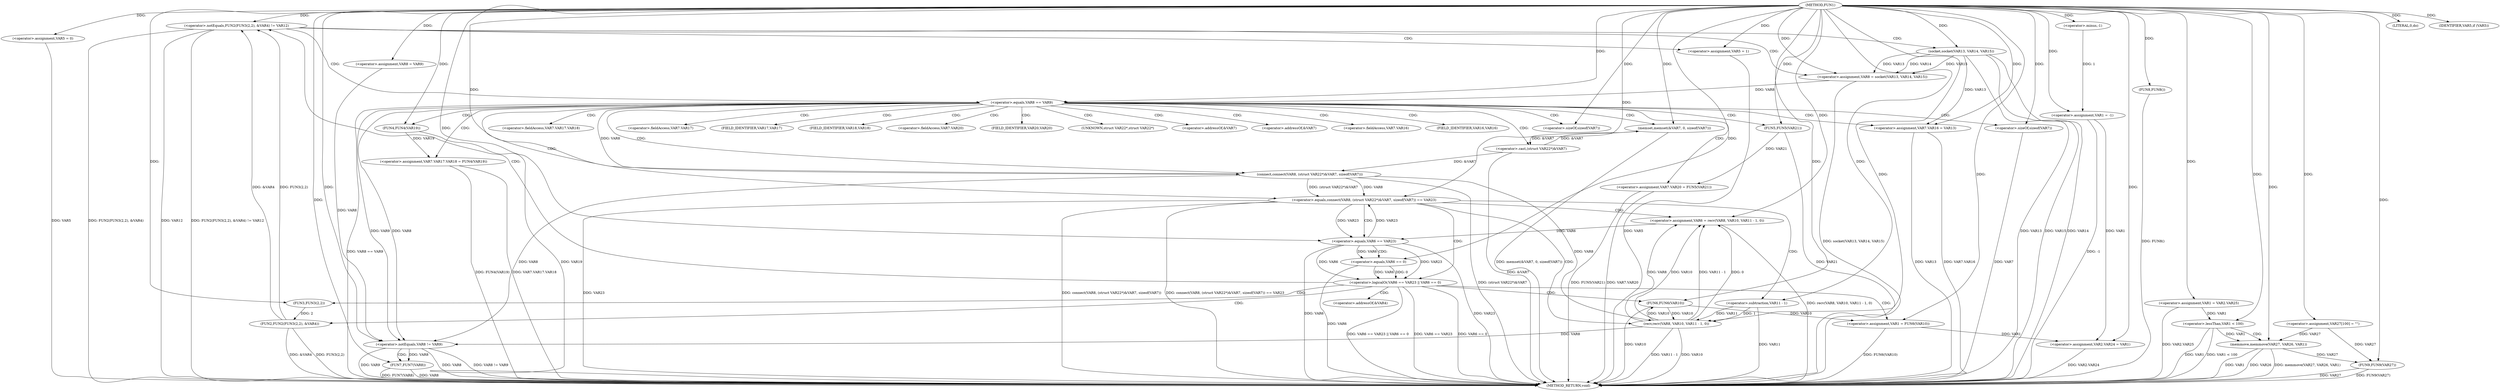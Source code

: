 digraph FUN1 {  
"1000100" [label = "(METHOD,FUN1)" ]
"1000251" [label = "(METHOD_RETURN,void)" ]
"1000104" [label = "(<operator>.assignment,VAR1 = -1)" ]
"1000106" [label = "(<operator>.minus,-1)" ]
"1000111" [label = "(<operator>.assignment,VAR5 = 0)" ]
"1000117" [label = "(<operator>.assignment,VAR8 = VAR9)" ]
"1000124" [label = "(<operator>.notEquals,FUN2(FUN3(2,2), &VAR4) != VAR12)" ]
"1000125" [label = "(FUN2,FUN2(FUN3(2,2), &VAR4))" ]
"1000126" [label = "(FUN3,FUN3(2,2))" ]
"1000134" [label = "(<operator>.assignment,VAR5 = 1)" ]
"1000137" [label = "(<operator>.assignment,VAR8 = socket(VAR13, VAR14, VAR15))" ]
"1000139" [label = "(socket,socket(VAR13, VAR14, VAR15))" ]
"1000144" [label = "(<operator>.equals,VAR8 == VAR9)" ]
"1000149" [label = "(memset,memset(&VAR7, 0, sizeof(VAR7)))" ]
"1000153" [label = "(<operator>.sizeOf,sizeof(VAR7))" ]
"1000155" [label = "(<operator>.assignment,VAR7.VAR16 = VAR13)" ]
"1000160" [label = "(<operator>.assignment,VAR7.VAR17.VAR18 = FUN4(VAR19))" ]
"1000166" [label = "(FUN4,FUN4(VAR19))" ]
"1000168" [label = "(<operator>.assignment,VAR7.VAR20 = FUN5(VAR21))" ]
"1000172" [label = "(FUN5,FUN5(VAR21))" ]
"1000175" [label = "(<operator>.equals,connect(VAR8, (struct VAR22*)&VAR7, sizeof(VAR7)) == VAR23)" ]
"1000176" [label = "(connect,connect(VAR8, (struct VAR22*)&VAR7, sizeof(VAR7)))" ]
"1000178" [label = "(<operator>.cast,(struct VAR22*)&VAR7)" ]
"1000182" [label = "(<operator>.sizeOf,sizeof(VAR7))" ]
"1000187" [label = "(<operator>.assignment,VAR6 = recv(VAR8, VAR10, VAR11 - 1, 0))" ]
"1000189" [label = "(recv,recv(VAR8, VAR10, VAR11 - 1, 0))" ]
"1000192" [label = "(<operator>.subtraction,VAR11 - 1)" ]
"1000197" [label = "(<operator>.logicalOr,VAR6 == VAR23 || VAR6 == 0)" ]
"1000198" [label = "(<operator>.equals,VAR6 == VAR23)" ]
"1000201" [label = "(<operator>.equals,VAR6 == 0)" ]
"1000206" [label = "(<operator>.assignment,VAR1 = FUN6(VAR10))" ]
"1000208" [label = "(FUN6,FUN6(VAR10))" ]
"1000210" [label = "(LITERAL,0,do)" ]
"1000212" [label = "(<operator>.notEquals,VAR8 != VAR9)" ]
"1000216" [label = "(FUN7,FUN7(VAR8))" ]
"1000219" [label = "(IDENTIFIER,VAR5,if (VAR5))" ]
"1000221" [label = "(FUN8,FUN8())" ]
"1000222" [label = "(<operator>.assignment,VAR2.VAR24 = VAR1)" ]
"1000229" [label = "(<operator>.assignment,VAR1 = VAR2.VAR25)" ]
"1000237" [label = "(<operator>.assignment,VAR27[100] = \"\")" ]
"1000241" [label = "(<operator>.lessThan,VAR1 < 100)" ]
"1000245" [label = "(memmove,memmove(VAR27, VAR26, VAR1))" ]
"1000249" [label = "(FUN9,FUN9(VAR27))" ]
"1000129" [label = "(<operator>.addressOf,&VAR4)" ]
"1000150" [label = "(<operator>.addressOf,&VAR7)" ]
"1000156" [label = "(<operator>.fieldAccess,VAR7.VAR16)" ]
"1000158" [label = "(FIELD_IDENTIFIER,VAR16,VAR16)" ]
"1000161" [label = "(<operator>.fieldAccess,VAR7.VAR17.VAR18)" ]
"1000162" [label = "(<operator>.fieldAccess,VAR7.VAR17)" ]
"1000164" [label = "(FIELD_IDENTIFIER,VAR17,VAR17)" ]
"1000165" [label = "(FIELD_IDENTIFIER,VAR18,VAR18)" ]
"1000169" [label = "(<operator>.fieldAccess,VAR7.VAR20)" ]
"1000171" [label = "(FIELD_IDENTIFIER,VAR20,VAR20)" ]
"1000179" [label = "(UNKNOWN,struct VAR22*,struct VAR22*)" ]
"1000180" [label = "(<operator>.addressOf,&VAR7)" ]
  "1000168" -> "1000251"  [ label = "DDG: VAR7.VAR20"] 
  "1000229" -> "1000251"  [ label = "DDG: VAR2.VAR25"] 
  "1000111" -> "1000251"  [ label = "DDG: VAR5"] 
  "1000212" -> "1000251"  [ label = "DDG: VAR8 != VAR9"] 
  "1000241" -> "1000251"  [ label = "DDG: VAR1"] 
  "1000245" -> "1000251"  [ label = "DDG: memmove(VAR27, VAR26, VAR1)"] 
  "1000241" -> "1000251"  [ label = "DDG: VAR1 < 100"] 
  "1000176" -> "1000251"  [ label = "DDG: (struct VAR22*)&VAR7"] 
  "1000245" -> "1000251"  [ label = "DDG: VAR1"] 
  "1000155" -> "1000251"  [ label = "DDG: VAR13"] 
  "1000125" -> "1000251"  [ label = "DDG: FUN3(2,2)"] 
  "1000168" -> "1000251"  [ label = "DDG: FUN5(VAR21)"] 
  "1000139" -> "1000251"  [ label = "DDG: VAR15"] 
  "1000221" -> "1000251"  [ label = "DDG: FUN8()"] 
  "1000124" -> "1000251"  [ label = "DDG: FUN2(FUN3(2,2), &VAR4)"] 
  "1000197" -> "1000251"  [ label = "DDG: VAR6 == 0"] 
  "1000222" -> "1000251"  [ label = "DDG: VAR2.VAR24"] 
  "1000208" -> "1000251"  [ label = "DDG: VAR10"] 
  "1000198" -> "1000251"  [ label = "DDG: VAR23"] 
  "1000216" -> "1000251"  [ label = "DDG: FUN7(VAR8)"] 
  "1000216" -> "1000251"  [ label = "DDG: VAR8"] 
  "1000212" -> "1000251"  [ label = "DDG: VAR9"] 
  "1000187" -> "1000251"  [ label = "DDG: recv(VAR8, VAR10, VAR11 - 1, 0)"] 
  "1000139" -> "1000251"  [ label = "DDG: VAR14"] 
  "1000137" -> "1000251"  [ label = "DDG: socket(VAR13, VAR14, VAR15)"] 
  "1000160" -> "1000251"  [ label = "DDG: FUN4(VAR19)"] 
  "1000139" -> "1000251"  [ label = "DDG: VAR13"] 
  "1000175" -> "1000251"  [ label = "DDG: VAR23"] 
  "1000125" -> "1000251"  [ label = "DDG: &VAR4"] 
  "1000144" -> "1000251"  [ label = "DDG: VAR8 == VAR9"] 
  "1000166" -> "1000251"  [ label = "DDG: VAR19"] 
  "1000189" -> "1000251"  [ label = "DDG: VAR10"] 
  "1000178" -> "1000251"  [ label = "DDG: &VAR7"] 
  "1000206" -> "1000251"  [ label = "DDG: FUN6(VAR10)"] 
  "1000149" -> "1000251"  [ label = "DDG: memset(&VAR7, 0, sizeof(VAR7))"] 
  "1000175" -> "1000251"  [ label = "DDG: connect(VAR8, (struct VAR22*)&VAR7, sizeof(VAR7))"] 
  "1000197" -> "1000251"  [ label = "DDG: VAR6 == VAR23 || VAR6 == 0"] 
  "1000198" -> "1000251"  [ label = "DDG: VAR6"] 
  "1000212" -> "1000251"  [ label = "DDG: VAR8"] 
  "1000134" -> "1000251"  [ label = "DDG: VAR5"] 
  "1000192" -> "1000251"  [ label = "DDG: VAR11"] 
  "1000172" -> "1000251"  [ label = "DDG: VAR21"] 
  "1000155" -> "1000251"  [ label = "DDG: VAR7.VAR16"] 
  "1000249" -> "1000251"  [ label = "DDG: VAR27"] 
  "1000182" -> "1000251"  [ label = "DDG: VAR7"] 
  "1000189" -> "1000251"  [ label = "DDG: VAR11 - 1"] 
  "1000160" -> "1000251"  [ label = "DDG: VAR7.VAR17.VAR18"] 
  "1000104" -> "1000251"  [ label = "DDG: -1"] 
  "1000175" -> "1000251"  [ label = "DDG: connect(VAR8, (struct VAR22*)&VAR7, sizeof(VAR7)) == VAR23"] 
  "1000245" -> "1000251"  [ label = "DDG: VAR26"] 
  "1000249" -> "1000251"  [ label = "DDG: FUN9(VAR27)"] 
  "1000124" -> "1000251"  [ label = "DDG: FUN2(FUN3(2,2), &VAR4) != VAR12"] 
  "1000197" -> "1000251"  [ label = "DDG: VAR6 == VAR23"] 
  "1000124" -> "1000251"  [ label = "DDG: VAR12"] 
  "1000201" -> "1000251"  [ label = "DDG: VAR6"] 
  "1000106" -> "1000104"  [ label = "DDG: 1"] 
  "1000100" -> "1000104"  [ label = "DDG: "] 
  "1000100" -> "1000106"  [ label = "DDG: "] 
  "1000100" -> "1000111"  [ label = "DDG: "] 
  "1000100" -> "1000117"  [ label = "DDG: "] 
  "1000125" -> "1000124"  [ label = "DDG: FUN3(2,2)"] 
  "1000125" -> "1000124"  [ label = "DDG: &VAR4"] 
  "1000126" -> "1000125"  [ label = "DDG: 2"] 
  "1000100" -> "1000126"  [ label = "DDG: "] 
  "1000100" -> "1000124"  [ label = "DDG: "] 
  "1000100" -> "1000134"  [ label = "DDG: "] 
  "1000139" -> "1000137"  [ label = "DDG: VAR13"] 
  "1000139" -> "1000137"  [ label = "DDG: VAR14"] 
  "1000139" -> "1000137"  [ label = "DDG: VAR15"] 
  "1000100" -> "1000137"  [ label = "DDG: "] 
  "1000100" -> "1000139"  [ label = "DDG: "] 
  "1000137" -> "1000144"  [ label = "DDG: VAR8"] 
  "1000100" -> "1000144"  [ label = "DDG: "] 
  "1000178" -> "1000149"  [ label = "DDG: &VAR7"] 
  "1000100" -> "1000149"  [ label = "DDG: "] 
  "1000100" -> "1000153"  [ label = "DDG: "] 
  "1000139" -> "1000155"  [ label = "DDG: VAR13"] 
  "1000100" -> "1000155"  [ label = "DDG: "] 
  "1000166" -> "1000160"  [ label = "DDG: VAR19"] 
  "1000100" -> "1000166"  [ label = "DDG: "] 
  "1000172" -> "1000168"  [ label = "DDG: VAR21"] 
  "1000100" -> "1000172"  [ label = "DDG: "] 
  "1000176" -> "1000175"  [ label = "DDG: VAR8"] 
  "1000176" -> "1000175"  [ label = "DDG: (struct VAR22*)&VAR7"] 
  "1000144" -> "1000176"  [ label = "DDG: VAR8"] 
  "1000100" -> "1000176"  [ label = "DDG: "] 
  "1000178" -> "1000176"  [ label = "DDG: &VAR7"] 
  "1000149" -> "1000178"  [ label = "DDG: &VAR7"] 
  "1000100" -> "1000182"  [ label = "DDG: "] 
  "1000198" -> "1000175"  [ label = "DDG: VAR23"] 
  "1000100" -> "1000175"  [ label = "DDG: "] 
  "1000189" -> "1000187"  [ label = "DDG: VAR8"] 
  "1000189" -> "1000187"  [ label = "DDG: VAR10"] 
  "1000189" -> "1000187"  [ label = "DDG: VAR11 - 1"] 
  "1000189" -> "1000187"  [ label = "DDG: 0"] 
  "1000100" -> "1000187"  [ label = "DDG: "] 
  "1000176" -> "1000189"  [ label = "DDG: VAR8"] 
  "1000100" -> "1000189"  [ label = "DDG: "] 
  "1000208" -> "1000189"  [ label = "DDG: VAR10"] 
  "1000192" -> "1000189"  [ label = "DDG: VAR11"] 
  "1000192" -> "1000189"  [ label = "DDG: 1"] 
  "1000100" -> "1000192"  [ label = "DDG: "] 
  "1000198" -> "1000197"  [ label = "DDG: VAR6"] 
  "1000198" -> "1000197"  [ label = "DDG: VAR23"] 
  "1000187" -> "1000198"  [ label = "DDG: VAR6"] 
  "1000100" -> "1000198"  [ label = "DDG: "] 
  "1000175" -> "1000198"  [ label = "DDG: VAR23"] 
  "1000201" -> "1000197"  [ label = "DDG: VAR6"] 
  "1000201" -> "1000197"  [ label = "DDG: 0"] 
  "1000198" -> "1000201"  [ label = "DDG: VAR6"] 
  "1000100" -> "1000201"  [ label = "DDG: "] 
  "1000208" -> "1000206"  [ label = "DDG: VAR10"] 
  "1000100" -> "1000206"  [ label = "DDG: "] 
  "1000189" -> "1000208"  [ label = "DDG: VAR10"] 
  "1000100" -> "1000208"  [ label = "DDG: "] 
  "1000100" -> "1000210"  [ label = "DDG: "] 
  "1000189" -> "1000212"  [ label = "DDG: VAR8"] 
  "1000117" -> "1000212"  [ label = "DDG: VAR8"] 
  "1000144" -> "1000212"  [ label = "DDG: VAR8"] 
  "1000176" -> "1000212"  [ label = "DDG: VAR8"] 
  "1000100" -> "1000212"  [ label = "DDG: "] 
  "1000144" -> "1000212"  [ label = "DDG: VAR9"] 
  "1000212" -> "1000216"  [ label = "DDG: VAR8"] 
  "1000100" -> "1000216"  [ label = "DDG: "] 
  "1000100" -> "1000219"  [ label = "DDG: "] 
  "1000100" -> "1000221"  [ label = "DDG: "] 
  "1000104" -> "1000222"  [ label = "DDG: VAR1"] 
  "1000206" -> "1000222"  [ label = "DDG: VAR1"] 
  "1000100" -> "1000222"  [ label = "DDG: "] 
  "1000100" -> "1000229"  [ label = "DDG: "] 
  "1000100" -> "1000237"  [ label = "DDG: "] 
  "1000229" -> "1000241"  [ label = "DDG: VAR1"] 
  "1000100" -> "1000241"  [ label = "DDG: "] 
  "1000237" -> "1000245"  [ label = "DDG: VAR27"] 
  "1000100" -> "1000245"  [ label = "DDG: "] 
  "1000241" -> "1000245"  [ label = "DDG: VAR1"] 
  "1000237" -> "1000249"  [ label = "DDG: VAR27"] 
  "1000245" -> "1000249"  [ label = "DDG: VAR27"] 
  "1000100" -> "1000249"  [ label = "DDG: "] 
  "1000124" -> "1000139"  [ label = "CDG: "] 
  "1000124" -> "1000144"  [ label = "CDG: "] 
  "1000124" -> "1000137"  [ label = "CDG: "] 
  "1000124" -> "1000134"  [ label = "CDG: "] 
  "1000144" -> "1000153"  [ label = "CDG: "] 
  "1000144" -> "1000164"  [ label = "CDG: "] 
  "1000144" -> "1000156"  [ label = "CDG: "] 
  "1000144" -> "1000161"  [ label = "CDG: "] 
  "1000144" -> "1000182"  [ label = "CDG: "] 
  "1000144" -> "1000150"  [ label = "CDG: "] 
  "1000144" -> "1000166"  [ label = "CDG: "] 
  "1000144" -> "1000180"  [ label = "CDG: "] 
  "1000144" -> "1000165"  [ label = "CDG: "] 
  "1000144" -> "1000172"  [ label = "CDG: "] 
  "1000144" -> "1000149"  [ label = "CDG: "] 
  "1000144" -> "1000169"  [ label = "CDG: "] 
  "1000144" -> "1000168"  [ label = "CDG: "] 
  "1000144" -> "1000178"  [ label = "CDG: "] 
  "1000144" -> "1000158"  [ label = "CDG: "] 
  "1000144" -> "1000175"  [ label = "CDG: "] 
  "1000144" -> "1000155"  [ label = "CDG: "] 
  "1000144" -> "1000160"  [ label = "CDG: "] 
  "1000144" -> "1000171"  [ label = "CDG: "] 
  "1000144" -> "1000179"  [ label = "CDG: "] 
  "1000144" -> "1000176"  [ label = "CDG: "] 
  "1000144" -> "1000162"  [ label = "CDG: "] 
  "1000175" -> "1000197"  [ label = "CDG: "] 
  "1000175" -> "1000189"  [ label = "CDG: "] 
  "1000175" -> "1000192"  [ label = "CDG: "] 
  "1000175" -> "1000198"  [ label = "CDG: "] 
  "1000175" -> "1000187"  [ label = "CDG: "] 
  "1000197" -> "1000208"  [ label = "CDG: "] 
  "1000197" -> "1000206"  [ label = "CDG: "] 
  "1000197" -> "1000125"  [ label = "CDG: "] 
  "1000197" -> "1000126"  [ label = "CDG: "] 
  "1000197" -> "1000129"  [ label = "CDG: "] 
  "1000197" -> "1000124"  [ label = "CDG: "] 
  "1000198" -> "1000201"  [ label = "CDG: "] 
  "1000212" -> "1000216"  [ label = "CDG: "] 
  "1000241" -> "1000245"  [ label = "CDG: "] 
}
